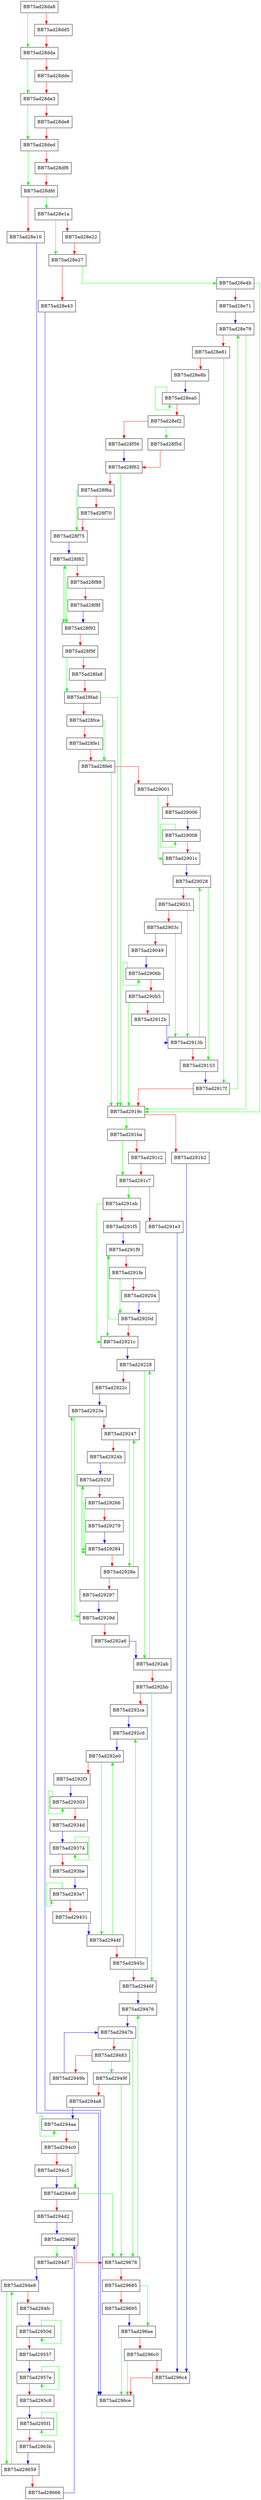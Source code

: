 digraph BuildTransportProvidersMap {
  node [shape="box"];
  graph [splines=ortho];
  BB75ad28da8 -> BB75ad28dda [color="green"];
  BB75ad28da8 -> BB75ad28dd5 [color="red"];
  BB75ad28dd5 -> BB75ad28dda [color="red"];
  BB75ad28dda -> BB75ad28de3 [color="green"];
  BB75ad28dda -> BB75ad28dde [color="red"];
  BB75ad28dde -> BB75ad28de3 [color="red"];
  BB75ad28de3 -> BB75ad28ded [color="green"];
  BB75ad28de3 -> BB75ad28de8 [color="red"];
  BB75ad28de8 -> BB75ad28ded [color="red"];
  BB75ad28ded -> BB75ad28dfd [color="green"];
  BB75ad28ded -> BB75ad28df8 [color="red"];
  BB75ad28df8 -> BB75ad28dfd [color="red"];
  BB75ad28dfd -> BB75ad28e1a [color="green"];
  BB75ad28dfd -> BB75ad28e10 [color="red"];
  BB75ad28e10 -> BB75ad296ce [color="blue"];
  BB75ad28e1a -> BB75ad28e27 [color="green"];
  BB75ad28e1a -> BB75ad28e22 [color="red"];
  BB75ad28e22 -> BB75ad28e27 [color="red"];
  BB75ad28e27 -> BB75ad28e4b [color="green"];
  BB75ad28e27 -> BB75ad28e43 [color="red"];
  BB75ad28e43 -> BB75ad296ce [color="blue"];
  BB75ad28e4b -> BB75ad2919c [color="green"];
  BB75ad28e4b -> BB75ad28e71 [color="red"];
  BB75ad28e71 -> BB75ad28e79 [color="blue"];
  BB75ad28e79 -> BB75ad2919c [color="green"];
  BB75ad28e79 -> BB75ad28e81 [color="red"];
  BB75ad28e81 -> BB75ad2917f [color="green"];
  BB75ad28e81 -> BB75ad28e8b [color="red"];
  BB75ad28e8b -> BB75ad28ea0 [color="blue"];
  BB75ad28ea0 -> BB75ad28ea0 [color="green"];
  BB75ad28ea0 -> BB75ad28ef2 [color="red"];
  BB75ad28ef2 -> BB75ad28f5d [color="green"];
  BB75ad28ef2 -> BB75ad28f56 [color="red"];
  BB75ad28f56 -> BB75ad28f62 [color="blue"];
  BB75ad28f5d -> BB75ad28f62 [color="red"];
  BB75ad28f62 -> BB75ad2919c [color="green"];
  BB75ad28f62 -> BB75ad28f6a [color="red"];
  BB75ad28f6a -> BB75ad28f75 [color="green"];
  BB75ad28f6a -> BB75ad28f70 [color="red"];
  BB75ad28f70 -> BB75ad28f75 [color="red"];
  BB75ad28f75 -> BB75ad28f82 [color="blue"];
  BB75ad28f82 -> BB75ad28f92 [color="green"];
  BB75ad28f82 -> BB75ad28f88 [color="red"];
  BB75ad28f88 -> BB75ad28f92 [color="green"];
  BB75ad28f88 -> BB75ad28f8f [color="red"];
  BB75ad28f8f -> BB75ad28f92 [color="blue"];
  BB75ad28f92 -> BB75ad28f82 [color="green"];
  BB75ad28f92 -> BB75ad28f9f [color="red"];
  BB75ad28f9f -> BB75ad28fad [color="green"];
  BB75ad28f9f -> BB75ad28fa8 [color="red"];
  BB75ad28fa8 -> BB75ad28fad [color="red"];
  BB75ad28fad -> BB75ad2919c [color="green"];
  BB75ad28fad -> BB75ad28fce [color="red"];
  BB75ad28fce -> BB75ad28fe6 [color="green"];
  BB75ad28fce -> BB75ad28fe1 [color="red"];
  BB75ad28fe1 -> BB75ad28fe6 [color="red"];
  BB75ad28fe6 -> BB75ad2919c [color="green"];
  BB75ad28fe6 -> BB75ad29001 [color="red"];
  BB75ad29001 -> BB75ad2901c [color="green"];
  BB75ad29001 -> BB75ad29006 [color="red"];
  BB75ad29006 -> BB75ad29008 [color="blue"];
  BB75ad29008 -> BB75ad29008 [color="green"];
  BB75ad29008 -> BB75ad2901c [color="red"];
  BB75ad2901c -> BB75ad29028 [color="blue"];
  BB75ad29028 -> BB75ad29153 [color="green"];
  BB75ad29028 -> BB75ad29031 [color="red"];
  BB75ad29031 -> BB75ad2913b [color="green"];
  BB75ad29031 -> BB75ad2903c [color="red"];
  BB75ad2903c -> BB75ad2913b [color="green"];
  BB75ad2903c -> BB75ad29049 [color="red"];
  BB75ad29049 -> BB75ad2906b [color="blue"];
  BB75ad2906b -> BB75ad2906b [color="green"];
  BB75ad2906b -> BB75ad290b5 [color="red"];
  BB75ad290b5 -> BB75ad2919c [color="green"];
  BB75ad290b5 -> BB75ad2912b [color="red"];
  BB75ad2912b -> BB75ad2913b [color="blue"];
  BB75ad2913b -> BB75ad29028 [color="green"];
  BB75ad2913b -> BB75ad29153 [color="red"];
  BB75ad29153 -> BB75ad2917f [color="blue"];
  BB75ad2917f -> BB75ad28e79 [color="green"];
  BB75ad2917f -> BB75ad2919c [color="red"];
  BB75ad2919c -> BB75ad291ba [color="green"];
  BB75ad2919c -> BB75ad291b2 [color="red"];
  BB75ad291b2 -> BB75ad296c4 [color="blue"];
  BB75ad291ba -> BB75ad291c7 [color="green"];
  BB75ad291ba -> BB75ad291c2 [color="red"];
  BB75ad291c2 -> BB75ad291c7 [color="red"];
  BB75ad291c7 -> BB75ad291eb [color="green"];
  BB75ad291c7 -> BB75ad291e3 [color="red"];
  BB75ad291e3 -> BB75ad296c4 [color="blue"];
  BB75ad291eb -> BB75ad2921c [color="green"];
  BB75ad291eb -> BB75ad291f5 [color="red"];
  BB75ad291f5 -> BB75ad291f9 [color="blue"];
  BB75ad291f9 -> BB75ad2921c [color="green"];
  BB75ad291f9 -> BB75ad291fe [color="red"];
  BB75ad291fe -> BB75ad2920d [color="green"];
  BB75ad291fe -> BB75ad29204 [color="red"];
  BB75ad29204 -> BB75ad2920d [color="blue"];
  BB75ad2920d -> BB75ad291f9 [color="green"];
  BB75ad2920d -> BB75ad2921c [color="red"];
  BB75ad2921c -> BB75ad29228 [color="blue"];
  BB75ad29228 -> BB75ad292ab [color="green"];
  BB75ad29228 -> BB75ad2922c [color="red"];
  BB75ad2922c -> BB75ad2923e [color="blue"];
  BB75ad2923e -> BB75ad2929d [color="green"];
  BB75ad2923e -> BB75ad29247 [color="red"];
  BB75ad29247 -> BB75ad2928e [color="green"];
  BB75ad29247 -> BB75ad2924b [color="red"];
  BB75ad2924b -> BB75ad2925f [color="blue"];
  BB75ad2925f -> BB75ad29284 [color="green"];
  BB75ad2925f -> BB75ad29266 [color="red"];
  BB75ad29266 -> BB75ad29284 [color="green"];
  BB75ad29266 -> BB75ad29279 [color="red"];
  BB75ad29279 -> BB75ad29284 [color="blue"];
  BB75ad29284 -> BB75ad2925f [color="green"];
  BB75ad29284 -> BB75ad2928e [color="red"];
  BB75ad2928e -> BB75ad29247 [color="green"];
  BB75ad2928e -> BB75ad29297 [color="red"];
  BB75ad29297 -> BB75ad2929d [color="blue"];
  BB75ad2929d -> BB75ad2923e [color="green"];
  BB75ad2929d -> BB75ad292a6 [color="red"];
  BB75ad292a6 -> BB75ad292ab [color="blue"];
  BB75ad292ab -> BB75ad29228 [color="green"];
  BB75ad292ab -> BB75ad292bb [color="red"];
  BB75ad292bb -> BB75ad2946f [color="green"];
  BB75ad292bb -> BB75ad292ca [color="red"];
  BB75ad292ca -> BB75ad292cd [color="blue"];
  BB75ad292cd -> BB75ad292e0 [color="blue"];
  BB75ad292e0 -> BB75ad2944f [color="green"];
  BB75ad292e0 -> BB75ad292f3 [color="red"];
  BB75ad292f3 -> BB75ad29303 [color="blue"];
  BB75ad29303 -> BB75ad29303 [color="green"];
  BB75ad29303 -> BB75ad2934d [color="red"];
  BB75ad2934d -> BB75ad29374 [color="blue"];
  BB75ad29374 -> BB75ad29374 [color="green"];
  BB75ad29374 -> BB75ad293be [color="red"];
  BB75ad293be -> BB75ad293e7 [color="blue"];
  BB75ad293e7 -> BB75ad293e7 [color="green"];
  BB75ad293e7 -> BB75ad29431 [color="red"];
  BB75ad29431 -> BB75ad2944f [color="blue"];
  BB75ad2944f -> BB75ad292e0 [color="green"];
  BB75ad2944f -> BB75ad2945c [color="red"];
  BB75ad2945c -> BB75ad292cd [color="green"];
  BB75ad2945c -> BB75ad2946f [color="red"];
  BB75ad2946f -> BB75ad29476 [color="blue"];
  BB75ad29476 -> BB75ad2947b [color="blue"];
  BB75ad2947b -> BB75ad29678 [color="green"];
  BB75ad2947b -> BB75ad29483 [color="red"];
  BB75ad29483 -> BB75ad2949f [color="green"];
  BB75ad29483 -> BB75ad2949b [color="red"];
  BB75ad2949b -> BB75ad2947b [color="blue"];
  BB75ad2949f -> BB75ad29678 [color="green"];
  BB75ad2949f -> BB75ad294a8 [color="red"];
  BB75ad294a8 -> BB75ad294aa [color="blue"];
  BB75ad294aa -> BB75ad294aa [color="green"];
  BB75ad294aa -> BB75ad294c0 [color="red"];
  BB75ad294c0 -> BB75ad294c9 [color="green"];
  BB75ad294c0 -> BB75ad294c5 [color="red"];
  BB75ad294c5 -> BB75ad294c9 [color="blue"];
  BB75ad294c9 -> BB75ad29678 [color="green"];
  BB75ad294c9 -> BB75ad294d2 [color="red"];
  BB75ad294d2 -> BB75ad2966f [color="blue"];
  BB75ad294d7 -> BB75ad294e8 [color="blue"];
  BB75ad294e8 -> BB75ad29659 [color="green"];
  BB75ad294e8 -> BB75ad294fc [color="red"];
  BB75ad294fc -> BB75ad2950d [color="blue"];
  BB75ad2950d -> BB75ad2950d [color="green"];
  BB75ad2950d -> BB75ad29557 [color="red"];
  BB75ad29557 -> BB75ad2957e [color="blue"];
  BB75ad2957e -> BB75ad2957e [color="green"];
  BB75ad2957e -> BB75ad295c8 [color="red"];
  BB75ad295c8 -> BB75ad295f1 [color="blue"];
  BB75ad295f1 -> BB75ad295f1 [color="green"];
  BB75ad295f1 -> BB75ad2963b [color="red"];
  BB75ad2963b -> BB75ad29659 [color="blue"];
  BB75ad29659 -> BB75ad294e8 [color="green"];
  BB75ad29659 -> BB75ad29666 [color="red"];
  BB75ad29666 -> BB75ad2966f [color="blue"];
  BB75ad2966f -> BB75ad294d7 [color="green"];
  BB75ad2966f -> BB75ad29678 [color="red"];
  BB75ad29678 -> BB75ad29476 [color="green"];
  BB75ad29678 -> BB75ad29685 [color="red"];
  BB75ad29685 -> BB75ad296ae [color="green"];
  BB75ad29685 -> BB75ad29695 [color="red"];
  BB75ad29695 -> BB75ad296ae [color="blue"];
  BB75ad296ae -> BB75ad296ce [color="green"];
  BB75ad296ae -> BB75ad296c0 [color="red"];
  BB75ad296c0 -> BB75ad296ce [color="green"];
  BB75ad296c0 -> BB75ad296c4 [color="red"];
  BB75ad296c4 -> BB75ad296ce [color="red"];
}
